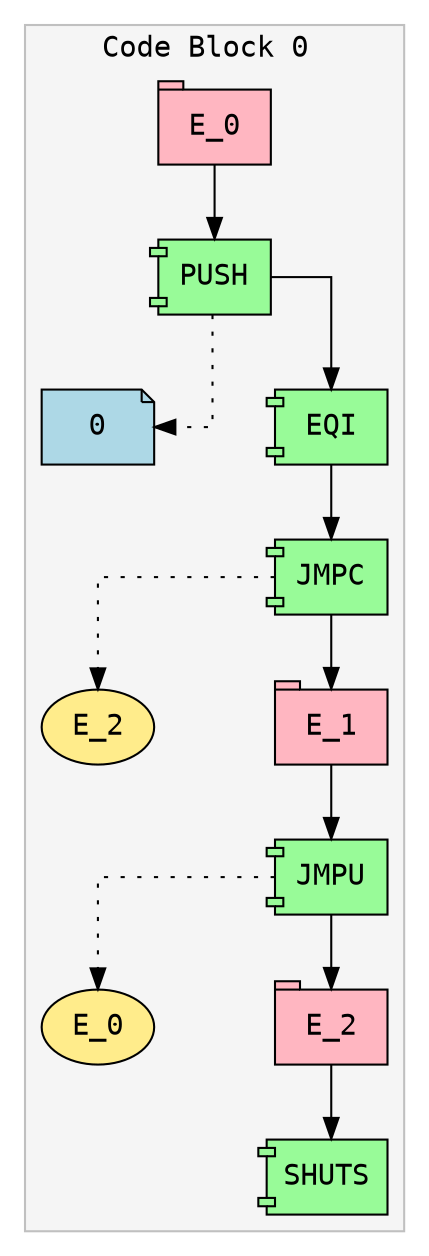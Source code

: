 digraph ir {
splines=ortho;
nodesep=0.8;
ranksep=0.5;
subgraph cluster_0 {
label="Code Block 0 ";
style=filled;
color=gray;
fillcolor=whitesmoke;
fontname="Courier";
Expr_1 [shape=tab style=filled fillcolor=lightpink fontname="Courier" label="E_0"]
Expr_2 [shape=component style=filled fillcolor=palegreen fontname="Courier" label="PUSH"]
Expr_3 [shape=note style=filled fillcolor=lightblue fontname="Courier" label="0"]
Expr_2 -> Expr_3 [style=dotted]
Expr_1 -> Expr_2;
Expr_4 [shape=component style=filled fillcolor=palegreen fontname="Courier" label="EQI"]
Expr_2 -> Expr_4;
Expr_5 [shape=component style=filled fillcolor=palegreen fontname="Courier" label="JMPC"]
Expr_6 [shape=ellipse style=filled fillcolor=lightgoldenrod1 fontname="Courier" label="E_2"]
Expr_5 -> Expr_6 [style=dotted]
Expr_4 -> Expr_5;
Expr_7 [shape=tab style=filled fillcolor=lightpink fontname="Courier" label="E_1"]
Expr_5 -> Expr_7;
Expr_8 [shape=component style=filled fillcolor=palegreen fontname="Courier" label="JMPU"]
Expr_9 [shape=ellipse style=filled fillcolor=lightgoldenrod1 fontname="Courier" label="E_0"]
Expr_8 -> Expr_9 [style=dotted]
Expr_7 -> Expr_8;
Expr_10 [shape=tab style=filled fillcolor=lightpink fontname="Courier" label="E_2"]
Expr_8 -> Expr_10;
Expr_11 [shape=component style=filled fillcolor=palegreen fontname="Courier" label="SHUTS"]
Expr_10 -> Expr_11;
}
}
